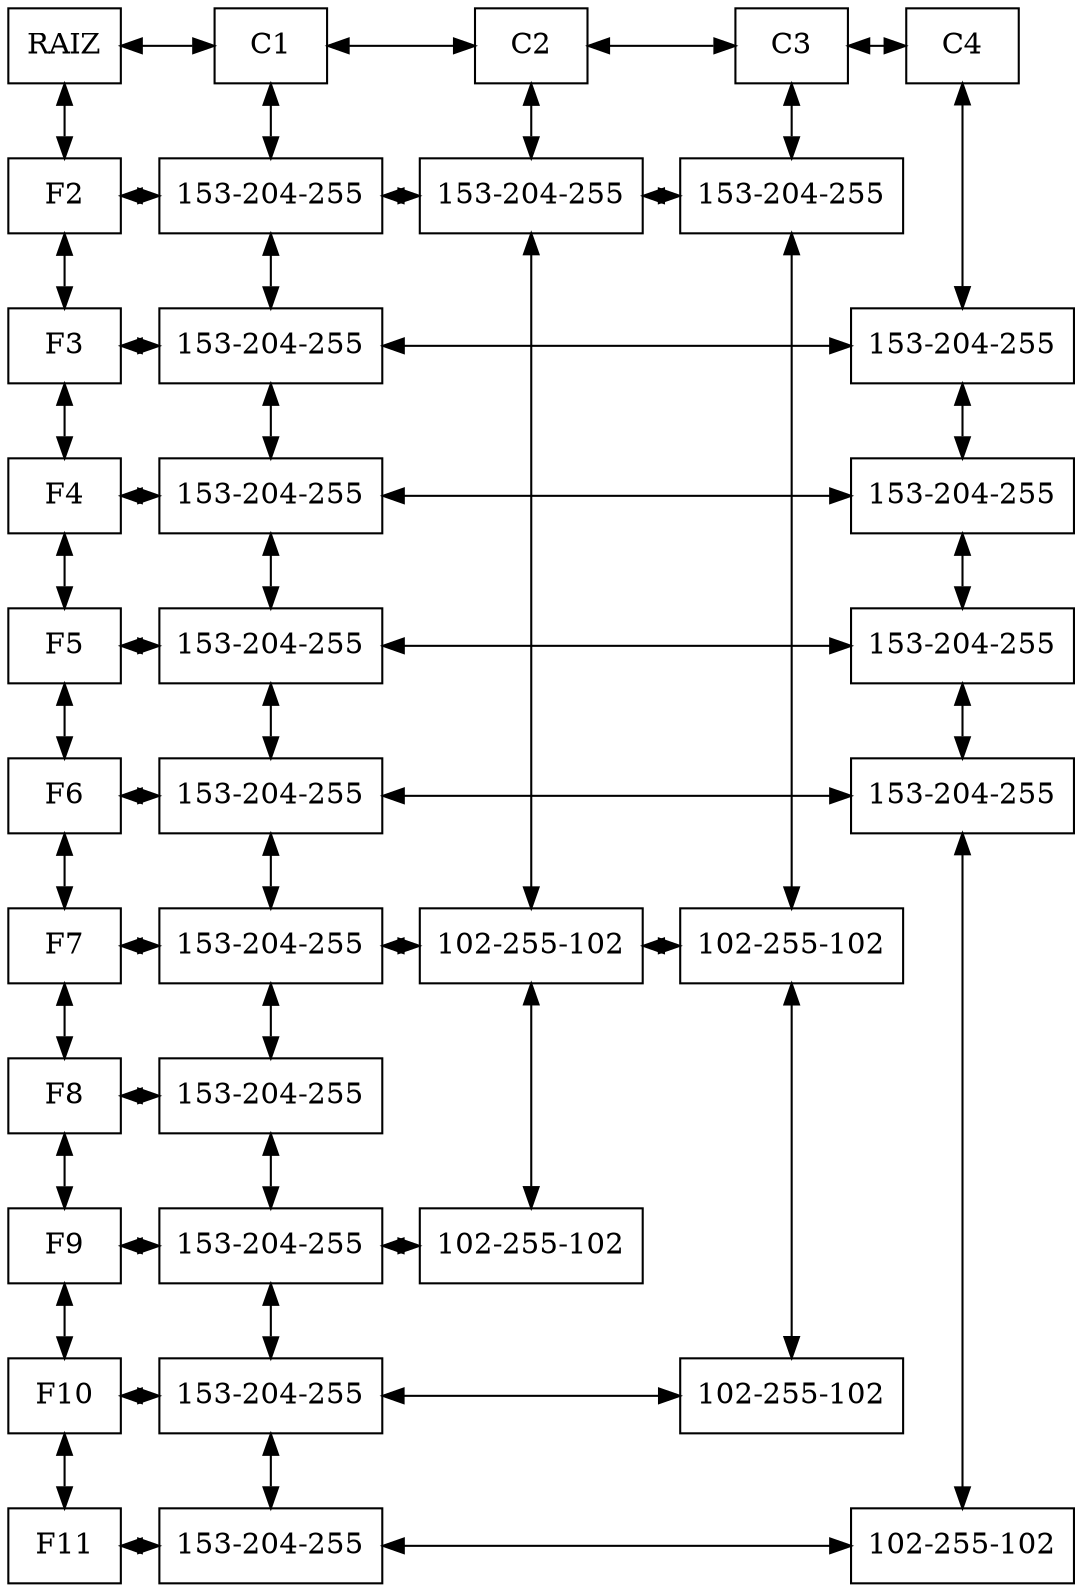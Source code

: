digraph MatrizCapa{ 
 node[shape=box] 
 rankdir=UD; 
 {rank=min; 
nodo00[label="RAIZ" ,rankdir=LR,group=0]; 
nodo20[label="C1" ,rankdir=LR,group=2]; 
nodo30[label="C2" ,rankdir=LR,group=3]; 
nodo40[label="C3" ,rankdir=LR,group=4]; 
nodo50[label="C4" ,rankdir=LR,group=5]; 
}{rank=same; 
nodo00[label="RAIZ" ,group=0]; 
nodo20[label="C1" ,group=2]; 
nodo30[label="C2" ,group=3]; 
nodo40[label="C3" ,group=4]; 
nodo50[label="C4" ,group=5]; 
}{rank=same; 
nodo03[label="F2" ,group=0]; 
nodo23[label="153-204-255" ,group=2]; 
nodo33[label="153-204-255" ,group=3]; 
nodo43[label="153-204-255" ,group=4]; 
}{rank=same; 
nodo04[label="F3" ,group=0]; 
nodo24[label="153-204-255" ,group=2]; 
nodo54[label="153-204-255" ,group=5]; 
}{rank=same; 
nodo05[label="F4" ,group=0]; 
nodo25[label="153-204-255" ,group=2]; 
nodo55[label="153-204-255" ,group=5]; 
}{rank=same; 
nodo06[label="F5" ,group=0]; 
nodo26[label="153-204-255" ,group=2]; 
nodo56[label="153-204-255" ,group=5]; 
}{rank=same; 
nodo07[label="F6" ,group=0]; 
nodo27[label="153-204-255" ,group=2]; 
nodo57[label="153-204-255" ,group=5]; 
}{rank=same; 
nodo08[label="F7" ,group=0]; 
nodo28[label="153-204-255" ,group=2]; 
nodo38[label="102-255-102" ,group=3]; 
nodo48[label="102-255-102" ,group=4]; 
}{rank=same; 
nodo09[label="F8" ,group=0]; 
nodo29[label="153-204-255" ,group=2]; 
}{rank=same; 
nodo010[label="F9" ,group=0]; 
nodo210[label="153-204-255" ,group=2]; 
nodo310[label="102-255-102" ,group=3]; 
}{rank=same; 
nodo011[label="F10" ,group=0]; 
nodo211[label="153-204-255" ,group=2]; 
nodo411[label="102-255-102" ,group=4]; 
}{rank=same; 
nodo012[label="F11" ,group=0]; 
nodo212[label="153-204-255" ,group=2]; 
nodo512[label="102-255-102" ,group=5]; 
}nodo00 -> nodo20 [dir=both];
nodo20 -> nodo30 [dir=both];
nodo30 -> nodo40 [dir=both];
nodo40 -> nodo50 [dir=both];
nodo03 -> nodo23 [dir=both];
nodo23 -> nodo33 [dir=both];
nodo33 -> nodo43 [dir=both];
nodo04 -> nodo24 [dir=both];
nodo24 -> nodo54 [dir=both];
nodo05 -> nodo25 [dir=both];
nodo25 -> nodo55 [dir=both];
nodo06 -> nodo26 [dir=both];
nodo26 -> nodo56 [dir=both];
nodo07 -> nodo27 [dir=both];
nodo27 -> nodo57 [dir=both];
nodo08 -> nodo28 [dir=both];
nodo28 -> nodo38 [dir=both];
nodo38 -> nodo48 [dir=both];
nodo09 -> nodo29 [dir=both];
nodo010 -> nodo210 [dir=both];
nodo210 -> nodo310 [dir=both];
nodo011 -> nodo211 [dir=both];
nodo211 -> nodo411 [dir=both];
nodo012 -> nodo212 [dir=both];
nodo212 -> nodo512 [dir=both];
nodo00 -> nodo03 [dir=both];
nodo03 -> nodo04 [dir=both];
nodo04 -> nodo05 [dir=both];
nodo05 -> nodo06 [dir=both];
nodo06 -> nodo07 [dir=both];
nodo07 -> nodo08 [dir=both];
nodo08 -> nodo09 [dir=both];
nodo09 -> nodo010 [dir=both];
nodo010 -> nodo011 [dir=both];
nodo011 -> nodo012 [dir=both];
nodo20 -> nodo23 [dir=both];
nodo23 -> nodo24 [dir=both];
nodo24 -> nodo25 [dir=both];
nodo25 -> nodo26 [dir=both];
nodo26 -> nodo27 [dir=both];
nodo27 -> nodo28 [dir=both];
nodo28 -> nodo29 [dir=both];
nodo29 -> nodo210 [dir=both];
nodo210 -> nodo211 [dir=both];
nodo211 -> nodo212 [dir=both];
nodo30 -> nodo33 [dir=both];
nodo33 -> nodo38 [dir=both];
nodo38 -> nodo310 [dir=both];
nodo40 -> nodo43 [dir=both];
nodo43 -> nodo48 [dir=both];
nodo48 -> nodo411 [dir=both];
nodo50 -> nodo54 [dir=both];
nodo54 -> nodo55 [dir=both];
nodo55 -> nodo56 [dir=both];
nodo56 -> nodo57 [dir=both];
nodo57 -> nodo512 [dir=both];
}